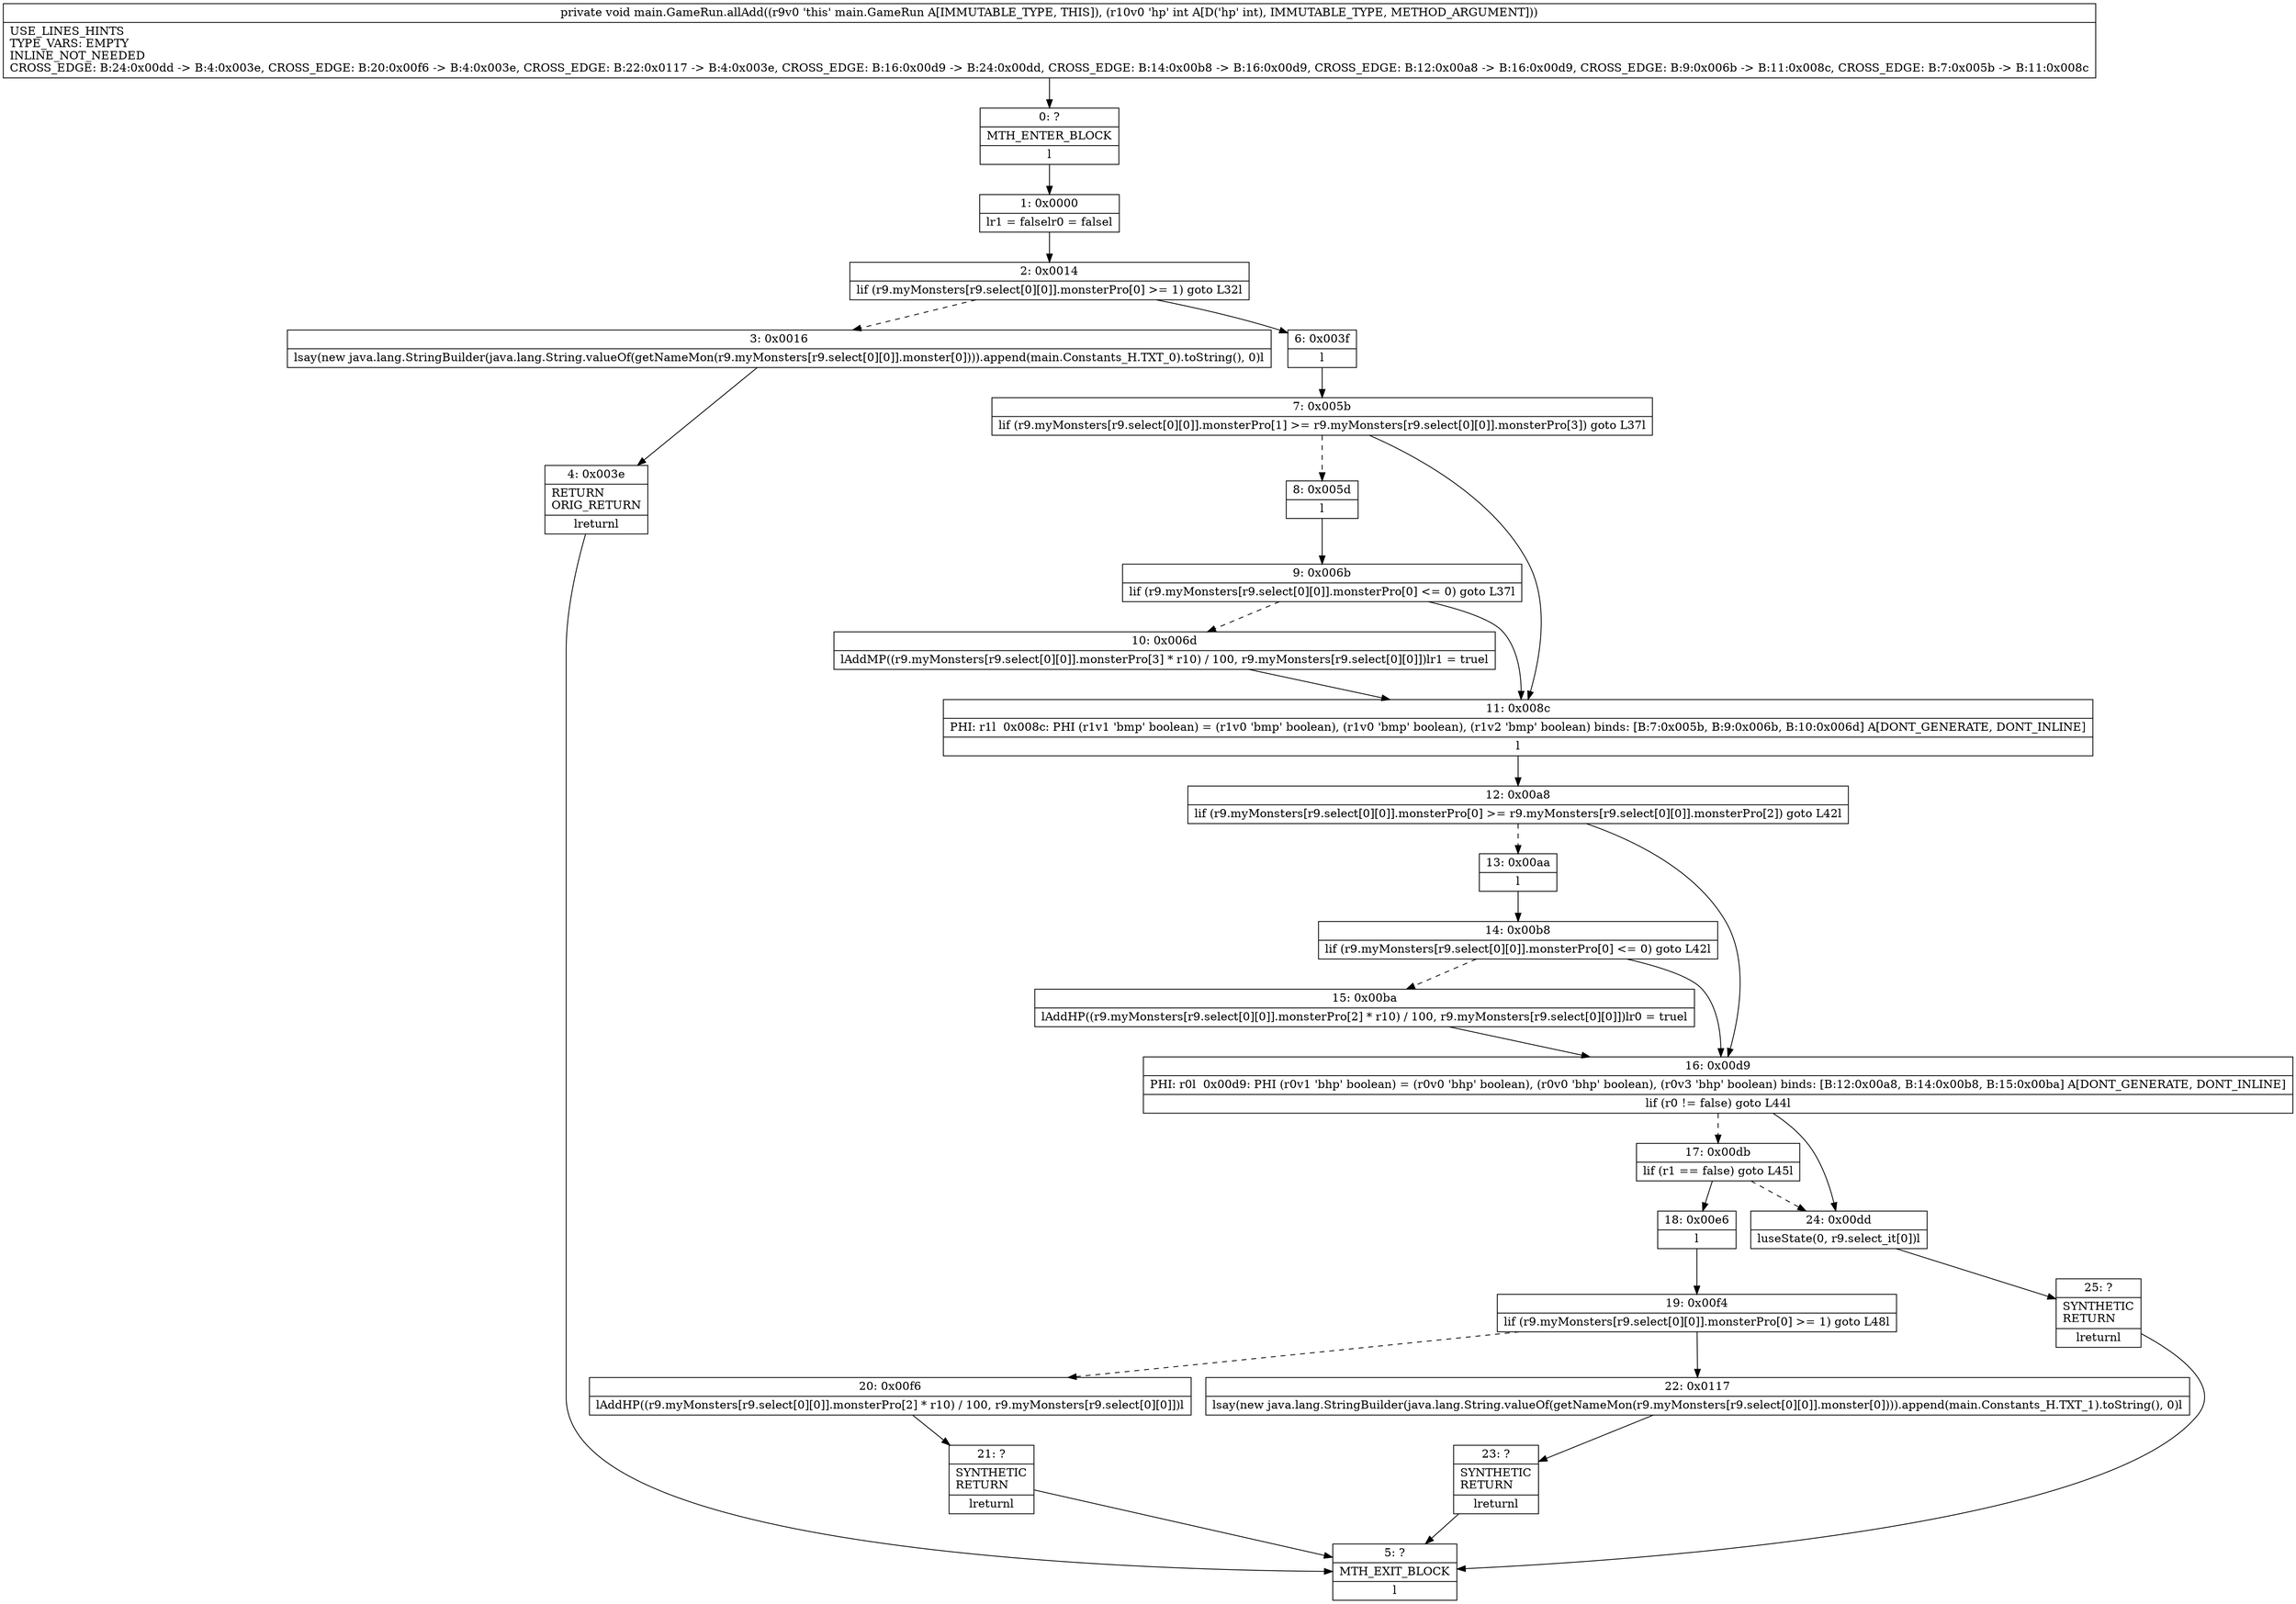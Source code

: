 digraph "CFG formain.GameRun.allAdd(I)V" {
Node_0 [shape=record,label="{0\:\ ?|MTH_ENTER_BLOCK\l|l}"];
Node_1 [shape=record,label="{1\:\ 0x0000|lr1 = falselr0 = falsel}"];
Node_2 [shape=record,label="{2\:\ 0x0014|lif (r9.myMonsters[r9.select[0][0]].monsterPro[0] \>= 1) goto L32l}"];
Node_3 [shape=record,label="{3\:\ 0x0016|lsay(new java.lang.StringBuilder(java.lang.String.valueOf(getNameMon(r9.myMonsters[r9.select[0][0]].monster[0]))).append(main.Constants_H.TXT_0).toString(), 0)l}"];
Node_4 [shape=record,label="{4\:\ 0x003e|RETURN\lORIG_RETURN\l|lreturnl}"];
Node_5 [shape=record,label="{5\:\ ?|MTH_EXIT_BLOCK\l|l}"];
Node_6 [shape=record,label="{6\:\ 0x003f|l}"];
Node_7 [shape=record,label="{7\:\ 0x005b|lif (r9.myMonsters[r9.select[0][0]].monsterPro[1] \>= r9.myMonsters[r9.select[0][0]].monsterPro[3]) goto L37l}"];
Node_8 [shape=record,label="{8\:\ 0x005d|l}"];
Node_9 [shape=record,label="{9\:\ 0x006b|lif (r9.myMonsters[r9.select[0][0]].monsterPro[0] \<= 0) goto L37l}"];
Node_10 [shape=record,label="{10\:\ 0x006d|lAddMP((r9.myMonsters[r9.select[0][0]].monsterPro[3] * r10) \/ 100, r9.myMonsters[r9.select[0][0]])lr1 = truel}"];
Node_11 [shape=record,label="{11\:\ 0x008c|PHI: r1l  0x008c: PHI (r1v1 'bmp' boolean) = (r1v0 'bmp' boolean), (r1v0 'bmp' boolean), (r1v2 'bmp' boolean) binds: [B:7:0x005b, B:9:0x006b, B:10:0x006d] A[DONT_GENERATE, DONT_INLINE]\l|l}"];
Node_12 [shape=record,label="{12\:\ 0x00a8|lif (r9.myMonsters[r9.select[0][0]].monsterPro[0] \>= r9.myMonsters[r9.select[0][0]].monsterPro[2]) goto L42l}"];
Node_13 [shape=record,label="{13\:\ 0x00aa|l}"];
Node_14 [shape=record,label="{14\:\ 0x00b8|lif (r9.myMonsters[r9.select[0][0]].monsterPro[0] \<= 0) goto L42l}"];
Node_15 [shape=record,label="{15\:\ 0x00ba|lAddHP((r9.myMonsters[r9.select[0][0]].monsterPro[2] * r10) \/ 100, r9.myMonsters[r9.select[0][0]])lr0 = truel}"];
Node_16 [shape=record,label="{16\:\ 0x00d9|PHI: r0l  0x00d9: PHI (r0v1 'bhp' boolean) = (r0v0 'bhp' boolean), (r0v0 'bhp' boolean), (r0v3 'bhp' boolean) binds: [B:12:0x00a8, B:14:0x00b8, B:15:0x00ba] A[DONT_GENERATE, DONT_INLINE]\l|lif (r0 != false) goto L44l}"];
Node_17 [shape=record,label="{17\:\ 0x00db|lif (r1 == false) goto L45l}"];
Node_18 [shape=record,label="{18\:\ 0x00e6|l}"];
Node_19 [shape=record,label="{19\:\ 0x00f4|lif (r9.myMonsters[r9.select[0][0]].monsterPro[0] \>= 1) goto L48l}"];
Node_20 [shape=record,label="{20\:\ 0x00f6|lAddHP((r9.myMonsters[r9.select[0][0]].monsterPro[2] * r10) \/ 100, r9.myMonsters[r9.select[0][0]])l}"];
Node_21 [shape=record,label="{21\:\ ?|SYNTHETIC\lRETURN\l|lreturnl}"];
Node_22 [shape=record,label="{22\:\ 0x0117|lsay(new java.lang.StringBuilder(java.lang.String.valueOf(getNameMon(r9.myMonsters[r9.select[0][0]].monster[0]))).append(main.Constants_H.TXT_1).toString(), 0)l}"];
Node_23 [shape=record,label="{23\:\ ?|SYNTHETIC\lRETURN\l|lreturnl}"];
Node_24 [shape=record,label="{24\:\ 0x00dd|luseState(0, r9.select_it[0])l}"];
Node_25 [shape=record,label="{25\:\ ?|SYNTHETIC\lRETURN\l|lreturnl}"];
MethodNode[shape=record,label="{private void main.GameRun.allAdd((r9v0 'this' main.GameRun A[IMMUTABLE_TYPE, THIS]), (r10v0 'hp' int A[D('hp' int), IMMUTABLE_TYPE, METHOD_ARGUMENT]))  | USE_LINES_HINTS\lTYPE_VARS: EMPTY\lINLINE_NOT_NEEDED\lCROSS_EDGE: B:24:0x00dd \-\> B:4:0x003e, CROSS_EDGE: B:20:0x00f6 \-\> B:4:0x003e, CROSS_EDGE: B:22:0x0117 \-\> B:4:0x003e, CROSS_EDGE: B:16:0x00d9 \-\> B:24:0x00dd, CROSS_EDGE: B:14:0x00b8 \-\> B:16:0x00d9, CROSS_EDGE: B:12:0x00a8 \-\> B:16:0x00d9, CROSS_EDGE: B:9:0x006b \-\> B:11:0x008c, CROSS_EDGE: B:7:0x005b \-\> B:11:0x008c\l}"];
MethodNode -> Node_0;
Node_0 -> Node_1;
Node_1 -> Node_2;
Node_2 -> Node_3[style=dashed];
Node_2 -> Node_6;
Node_3 -> Node_4;
Node_4 -> Node_5;
Node_6 -> Node_7;
Node_7 -> Node_8[style=dashed];
Node_7 -> Node_11;
Node_8 -> Node_9;
Node_9 -> Node_10[style=dashed];
Node_9 -> Node_11;
Node_10 -> Node_11;
Node_11 -> Node_12;
Node_12 -> Node_13[style=dashed];
Node_12 -> Node_16;
Node_13 -> Node_14;
Node_14 -> Node_15[style=dashed];
Node_14 -> Node_16;
Node_15 -> Node_16;
Node_16 -> Node_17[style=dashed];
Node_16 -> Node_24;
Node_17 -> Node_24[style=dashed];
Node_17 -> Node_18;
Node_18 -> Node_19;
Node_19 -> Node_20[style=dashed];
Node_19 -> Node_22;
Node_20 -> Node_21;
Node_21 -> Node_5;
Node_22 -> Node_23;
Node_23 -> Node_5;
Node_24 -> Node_25;
Node_25 -> Node_5;
}

